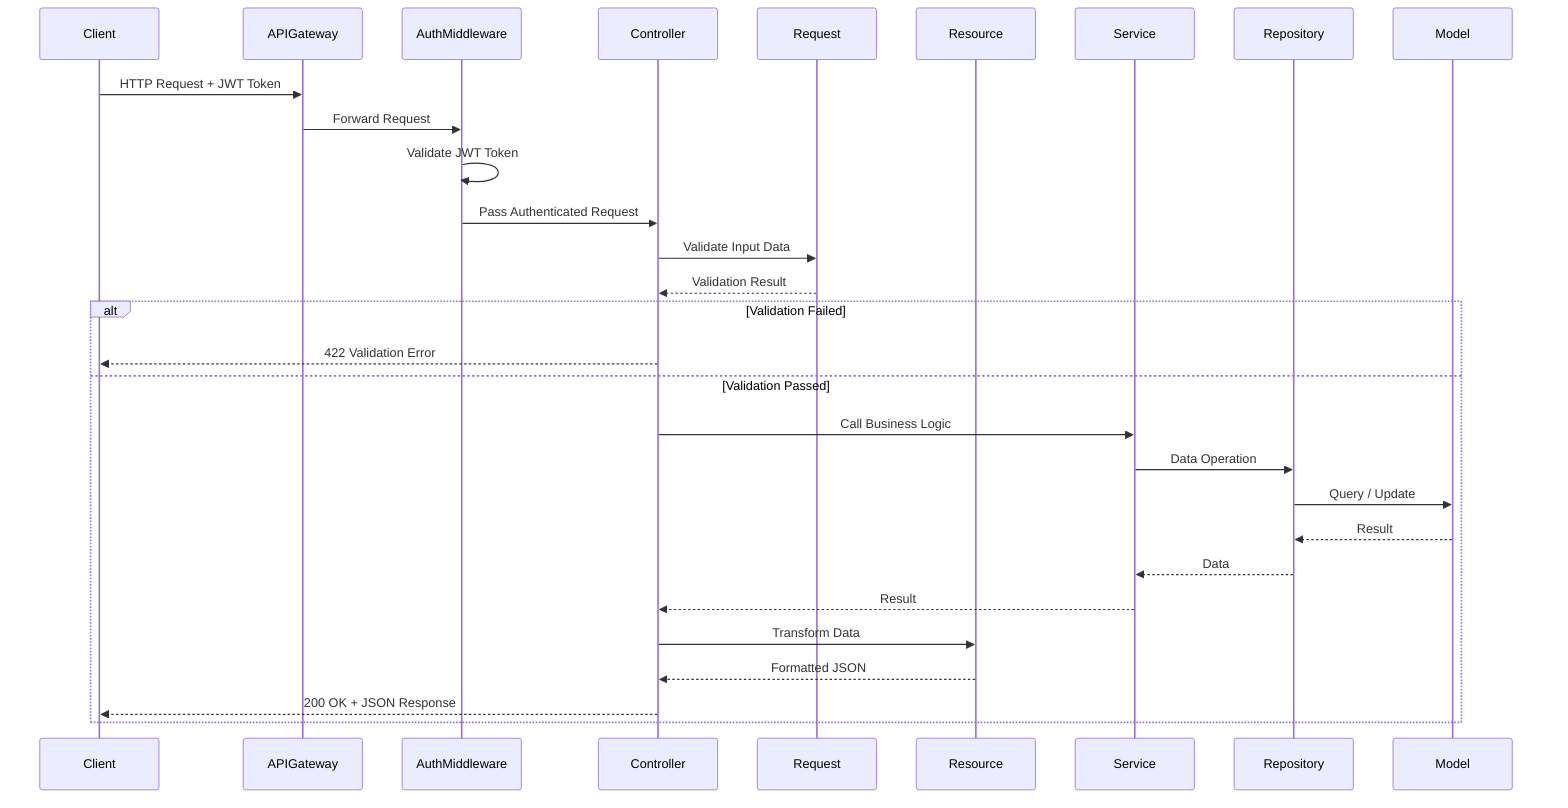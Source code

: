 sequenceDiagram
    participant Client
    participant APIGateway
    participant AuthMiddleware
    participant Controller
    participant Request
    participant Resource
    participant Service
    participant Repository
    participant Model
    
    Client->>APIGateway: HTTP Request + JWT Token
    APIGateway->>AuthMiddleware: Forward Request
    AuthMiddleware->>AuthMiddleware: Validate JWT Token
    AuthMiddleware->>Controller: Pass Authenticated Request
    
    Controller->>Request: Validate Input Data
    Request-->>Controller: Validation Result
    
    alt Validation Failed
        Controller-->>Client: 422 Validation Error
    else Validation Passed
        Controller->>Service: Call Business Logic
        Service->>Repository: Data Operation
        Repository->>Model: Query / Update
        Model-->>Repository: Result
        Repository-->>Service: Data
        Service-->>Controller: Result
        Controller->>Resource: Transform Data
        Resource-->>Controller: Formatted JSON
        Controller-->>Client: 200 OK + JSON Response
    end